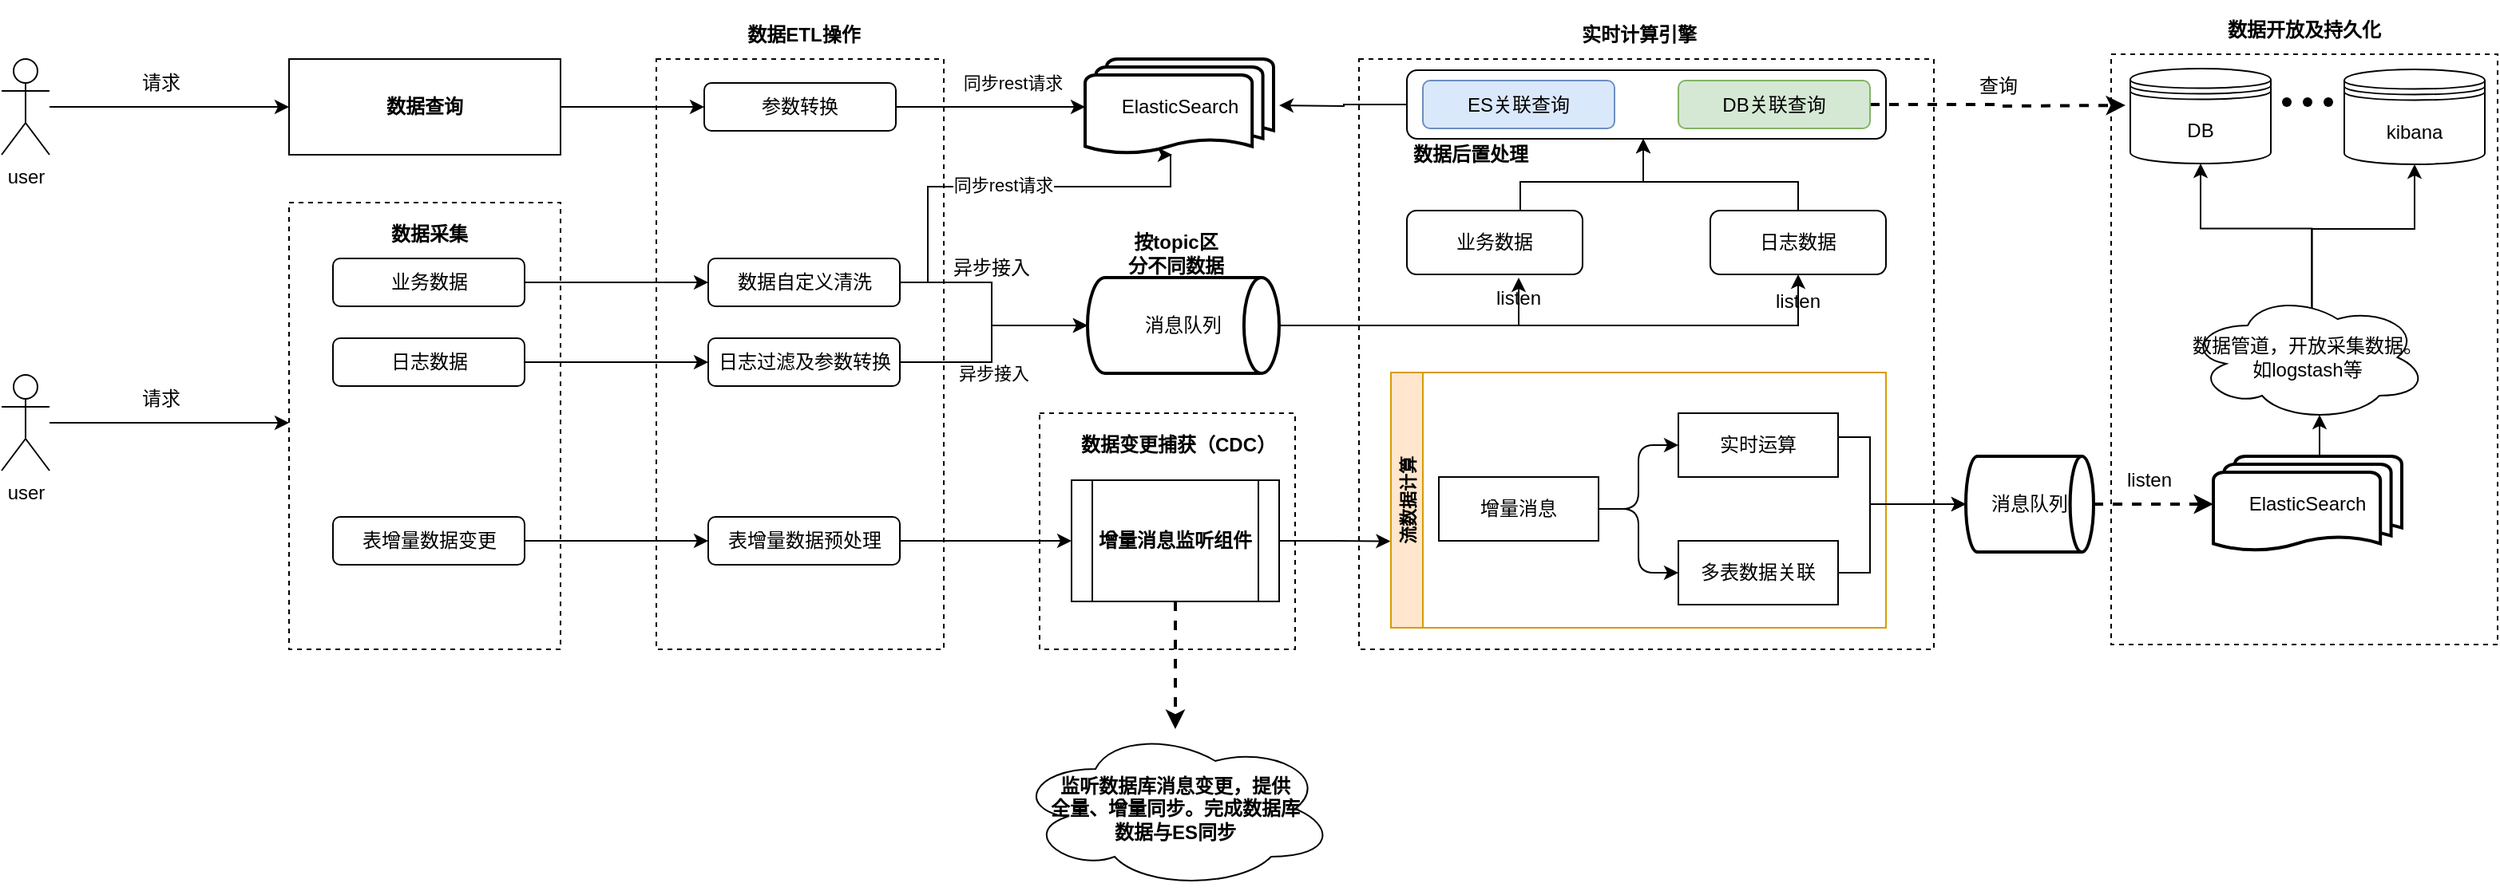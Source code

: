 <mxfile version="21.1.1" type="github">
  <diagram name="第 1 页" id="F1F1tczmCz8_vwdtoLMD">
    <mxGraphModel dx="2261" dy="700" grid="1" gridSize="10" guides="1" tooltips="1" connect="1" arrows="1" fold="1" page="1" pageScale="1" pageWidth="827" pageHeight="1169" math="0" shadow="0">
      <root>
        <mxCell id="0" />
        <mxCell id="1" parent="0" />
        <mxCell id="EhgFYe17gosKgeHCHdaY-163" value="" style="rounded=0;whiteSpace=wrap;html=1;dashed=1;" parent="1" vertex="1">
          <mxGeometry x="511" y="710" width="242" height="370" as="geometry" />
        </mxCell>
        <mxCell id="EhgFYe17gosKgeHCHdaY-107" value="" style="rounded=0;whiteSpace=wrap;html=1;dashed=1;" parent="1" vertex="1">
          <mxGeometry x="40" y="713" width="360" height="370" as="geometry" />
        </mxCell>
        <mxCell id="EhgFYe17gosKgeHCHdaY-90" value="" style="rounded=0;whiteSpace=wrap;html=1;dashed=1;" parent="1" vertex="1">
          <mxGeometry x="-160" y="935" width="160" height="148" as="geometry" />
        </mxCell>
        <mxCell id="EhgFYe17gosKgeHCHdaY-93" value="" style="rounded=0;whiteSpace=wrap;html=1;dashed=1;" parent="1" vertex="1">
          <mxGeometry x="-630" y="803" width="170" height="280" as="geometry" />
        </mxCell>
        <mxCell id="EhgFYe17gosKgeHCHdaY-73" value="" style="rounded=0;whiteSpace=wrap;html=1;dashed=1;" parent="1" vertex="1">
          <mxGeometry x="-400" y="713" width="180" height="370" as="geometry" />
        </mxCell>
        <mxCell id="EhgFYe17gosKgeHCHdaY-77" style="edgeStyle=orthogonalEdgeStyle;rounded=0;orthogonalLoop=1;jettySize=auto;html=1;exitX=1;exitY=0.5;exitDx=0;exitDy=0;entryX=0;entryY=0.5;entryDx=0;entryDy=0;" parent="1" source="EhgFYe17gosKgeHCHdaY-53" target="EhgFYe17gosKgeHCHdaY-75" edge="1">
          <mxGeometry relative="1" as="geometry" />
        </mxCell>
        <mxCell id="EhgFYe17gosKgeHCHdaY-53" value="&lt;b&gt;数据查询&lt;/b&gt;" style="rounded=0;whiteSpace=wrap;html=1;" parent="1" vertex="1">
          <mxGeometry x="-630" y="713" width="170" height="60" as="geometry" />
        </mxCell>
        <mxCell id="EhgFYe17gosKgeHCHdaY-55" value="&lt;b&gt;数据采集&lt;/b&gt;" style="text;html=1;strokeColor=none;fillColor=none;align=center;verticalAlign=middle;whiteSpace=wrap;rounded=0;" parent="1" vertex="1">
          <mxGeometry x="-582.5" y="808" width="80" height="30" as="geometry" />
        </mxCell>
        <mxCell id="EhgFYe17gosKgeHCHdaY-84" style="edgeStyle=orthogonalEdgeStyle;rounded=0;orthogonalLoop=1;jettySize=auto;html=1;exitX=1;exitY=0.5;exitDx=0;exitDy=0;entryX=0;entryY=0.5;entryDx=0;entryDy=0;" parent="1" source="EhgFYe17gosKgeHCHdaY-56" target="EhgFYe17gosKgeHCHdaY-82" edge="1">
          <mxGeometry relative="1" as="geometry" />
        </mxCell>
        <mxCell id="EhgFYe17gosKgeHCHdaY-56" value="表增量数据变更" style="rounded=1;whiteSpace=wrap;html=1;" parent="1" vertex="1">
          <mxGeometry x="-602.5" y="1000" width="120" height="30" as="geometry" />
        </mxCell>
        <mxCell id="EhgFYe17gosKgeHCHdaY-83" style="edgeStyle=orthogonalEdgeStyle;rounded=0;orthogonalLoop=1;jettySize=auto;html=1;exitX=1;exitY=0.5;exitDx=0;exitDy=0;entryX=0;entryY=0.5;entryDx=0;entryDy=0;" parent="1" source="EhgFYe17gosKgeHCHdaY-60" target="EhgFYe17gosKgeHCHdaY-79" edge="1">
          <mxGeometry relative="1" as="geometry" />
        </mxCell>
        <mxCell id="EhgFYe17gosKgeHCHdaY-60" value="日志数据" style="rounded=1;whiteSpace=wrap;html=1;" parent="1" vertex="1">
          <mxGeometry x="-602.5" y="888" width="120" height="30" as="geometry" />
        </mxCell>
        <mxCell id="EhgFYe17gosKgeHCHdaY-81" style="edgeStyle=orthogonalEdgeStyle;rounded=0;orthogonalLoop=1;jettySize=auto;html=1;exitX=1;exitY=0.5;exitDx=0;exitDy=0;entryX=0;entryY=0.5;entryDx=0;entryDy=0;" parent="1" source="EhgFYe17gosKgeHCHdaY-61" target="EhgFYe17gosKgeHCHdaY-80" edge="1">
          <mxGeometry relative="1" as="geometry" />
        </mxCell>
        <mxCell id="EhgFYe17gosKgeHCHdaY-61" value="业务数据" style="rounded=1;whiteSpace=wrap;html=1;" parent="1" vertex="1">
          <mxGeometry x="-602.5" y="838" width="120" height="30" as="geometry" />
        </mxCell>
        <mxCell id="EhgFYe17gosKgeHCHdaY-67" value="" style="edgeStyle=orthogonalEdgeStyle;rounded=0;orthogonalLoop=1;jettySize=auto;html=1;entryX=0;entryY=0.5;entryDx=0;entryDy=0;" parent="1" source="EhgFYe17gosKgeHCHdaY-63" target="EhgFYe17gosKgeHCHdaY-53" edge="1">
          <mxGeometry relative="1" as="geometry" />
        </mxCell>
        <mxCell id="EhgFYe17gosKgeHCHdaY-63" value="user" style="shape=umlActor;verticalLabelPosition=bottom;verticalAlign=top;html=1;outlineConnect=0;" parent="1" vertex="1">
          <mxGeometry x="-810" y="713" width="30" height="60" as="geometry" />
        </mxCell>
        <mxCell id="EhgFYe17gosKgeHCHdaY-71" value="" style="edgeStyle=orthogonalEdgeStyle;rounded=0;orthogonalLoop=1;jettySize=auto;html=1;" parent="1" source="EhgFYe17gosKgeHCHdaY-64" edge="1">
          <mxGeometry relative="1" as="geometry">
            <mxPoint x="-630" y="941" as="targetPoint" />
          </mxGeometry>
        </mxCell>
        <mxCell id="EhgFYe17gosKgeHCHdaY-64" value="user" style="shape=umlActor;verticalLabelPosition=bottom;verticalAlign=top;html=1;outlineConnect=0;" parent="1" vertex="1">
          <mxGeometry x="-810" y="911" width="30" height="60" as="geometry" />
        </mxCell>
        <mxCell id="EhgFYe17gosKgeHCHdaY-101" style="edgeStyle=orthogonalEdgeStyle;rounded=0;orthogonalLoop=1;jettySize=auto;html=1;exitX=1;exitY=0.5;exitDx=0;exitDy=0;entryX=0;entryY=0.5;entryDx=0;entryDy=0;entryPerimeter=0;" parent="1" source="EhgFYe17gosKgeHCHdaY-75" target="EhgFYe17gosKgeHCHdaY-99" edge="1">
          <mxGeometry relative="1" as="geometry" />
        </mxCell>
        <mxCell id="EhgFYe17gosKgeHCHdaY-102" value="同步rest请求" style="edgeLabel;html=1;align=center;verticalAlign=middle;resizable=0;points=[];" parent="EhgFYe17gosKgeHCHdaY-101" vertex="1" connectable="0">
          <mxGeometry x="-0.247" y="1" relative="1" as="geometry">
            <mxPoint x="28" y="-14" as="offset" />
          </mxGeometry>
        </mxCell>
        <mxCell id="EhgFYe17gosKgeHCHdaY-75" value="参数转换" style="rounded=1;whiteSpace=wrap;html=1;" parent="1" vertex="1">
          <mxGeometry x="-370" y="728" width="120" height="30" as="geometry" />
        </mxCell>
        <mxCell id="EhgFYe17gosKgeHCHdaY-78" value="&lt;b&gt;数据ETL操作&lt;/b&gt;" style="text;html=1;strokeColor=none;fillColor=none;align=center;verticalAlign=middle;whiteSpace=wrap;rounded=0;" parent="1" vertex="1">
          <mxGeometry x="-345" y="683" width="75" height="30" as="geometry" />
        </mxCell>
        <mxCell id="EhgFYe17gosKgeHCHdaY-87" style="edgeStyle=orthogonalEdgeStyle;rounded=0;orthogonalLoop=1;jettySize=auto;html=1;exitX=1;exitY=0.5;exitDx=0;exitDy=0;entryX=0;entryY=0.5;entryDx=0;entryDy=0;entryPerimeter=0;" parent="1" source="EhgFYe17gosKgeHCHdaY-79" target="EhgFYe17gosKgeHCHdaY-85" edge="1">
          <mxGeometry relative="1" as="geometry">
            <Array as="points">
              <mxPoint x="-190" y="903" />
              <mxPoint x="-190" y="880" />
            </Array>
          </mxGeometry>
        </mxCell>
        <mxCell id="EhgFYe17gosKgeHCHdaY-97" value="异步接入" style="edgeLabel;html=1;align=center;verticalAlign=middle;resizable=0;points=[];" parent="EhgFYe17gosKgeHCHdaY-87" vertex="1" connectable="0">
          <mxGeometry x="-0.234" y="-4" relative="1" as="geometry">
            <mxPoint x="4" y="3" as="offset" />
          </mxGeometry>
        </mxCell>
        <mxCell id="EhgFYe17gosKgeHCHdaY-79" value="日志过滤及参数转换" style="rounded=1;whiteSpace=wrap;html=1;" parent="1" vertex="1">
          <mxGeometry x="-367.5" y="888" width="120" height="30" as="geometry" />
        </mxCell>
        <mxCell id="EhgFYe17gosKgeHCHdaY-86" style="edgeStyle=orthogonalEdgeStyle;rounded=0;orthogonalLoop=1;jettySize=auto;html=1;exitX=1;exitY=0.5;exitDx=0;exitDy=0;entryX=0;entryY=0.5;entryDx=0;entryDy=0;entryPerimeter=0;" parent="1" source="EhgFYe17gosKgeHCHdaY-80" target="EhgFYe17gosKgeHCHdaY-85" edge="1">
          <mxGeometry relative="1" as="geometry">
            <Array as="points">
              <mxPoint x="-190" y="853" />
              <mxPoint x="-190" y="880" />
            </Array>
          </mxGeometry>
        </mxCell>
        <mxCell id="EhgFYe17gosKgeHCHdaY-103" style="edgeStyle=orthogonalEdgeStyle;rounded=0;orthogonalLoop=1;jettySize=auto;html=1;exitX=1;exitY=0.5;exitDx=0;exitDy=0;" parent="1" source="EhgFYe17gosKgeHCHdaY-80" edge="1">
          <mxGeometry relative="1" as="geometry">
            <mxPoint x="-77" y="773" as="targetPoint" />
            <Array as="points">
              <mxPoint x="-230" y="853" />
              <mxPoint x="-230" y="793" />
              <mxPoint x="-78" y="793" />
            </Array>
          </mxGeometry>
        </mxCell>
        <mxCell id="EhgFYe17gosKgeHCHdaY-104" value="同步rest请求" style="edgeLabel;html=1;align=center;verticalAlign=middle;resizable=0;points=[];" parent="EhgFYe17gosKgeHCHdaY-103" vertex="1" connectable="0">
          <mxGeometry x="-0.011" y="1" relative="1" as="geometry">
            <mxPoint as="offset" />
          </mxGeometry>
        </mxCell>
        <mxCell id="EhgFYe17gosKgeHCHdaY-80" value="数据自定义清洗" style="rounded=1;whiteSpace=wrap;html=1;" parent="1" vertex="1">
          <mxGeometry x="-367.5" y="838" width="120" height="30" as="geometry" />
        </mxCell>
        <mxCell id="EhgFYe17gosKgeHCHdaY-96" style="edgeStyle=orthogonalEdgeStyle;rounded=0;orthogonalLoop=1;jettySize=auto;html=1;exitX=1;exitY=0.5;exitDx=0;exitDy=0;entryX=0;entryY=0.5;entryDx=0;entryDy=0;" parent="1" source="EhgFYe17gosKgeHCHdaY-82" target="EhgFYe17gosKgeHCHdaY-91" edge="1">
          <mxGeometry relative="1" as="geometry" />
        </mxCell>
        <mxCell id="EhgFYe17gosKgeHCHdaY-82" value="表增量数据预处理" style="rounded=1;whiteSpace=wrap;html=1;" parent="1" vertex="1">
          <mxGeometry x="-367.5" y="1000" width="120" height="30" as="geometry" />
        </mxCell>
        <mxCell id="EhgFYe17gosKgeHCHdaY-118" style="edgeStyle=orthogonalEdgeStyle;rounded=0;orthogonalLoop=1;jettySize=auto;html=1;exitX=1;exitY=0.5;exitDx=0;exitDy=0;exitPerimeter=0;" parent="1" source="EhgFYe17gosKgeHCHdaY-85" edge="1">
          <mxGeometry relative="1" as="geometry">
            <mxPoint x="140" y="850" as="targetPoint" />
            <Array as="points">
              <mxPoint x="140" y="880" />
            </Array>
          </mxGeometry>
        </mxCell>
        <mxCell id="EhgFYe17gosKgeHCHdaY-119" style="edgeStyle=orthogonalEdgeStyle;rounded=0;orthogonalLoop=1;jettySize=auto;html=1;exitX=1;exitY=0.5;exitDx=0;exitDy=0;exitPerimeter=0;entryX=0.5;entryY=1;entryDx=0;entryDy=0;" parent="1" source="EhgFYe17gosKgeHCHdaY-85" target="EhgFYe17gosKgeHCHdaY-116" edge="1">
          <mxGeometry relative="1" as="geometry" />
        </mxCell>
        <mxCell id="EhgFYe17gosKgeHCHdaY-85" value="消息队列" style="strokeWidth=2;html=1;shape=mxgraph.flowchart.direct_data;whiteSpace=wrap;" parent="1" vertex="1">
          <mxGeometry x="-130" y="850" width="120" height="60" as="geometry" />
        </mxCell>
        <mxCell id="EhgFYe17gosKgeHCHdaY-88" value="&lt;b&gt;按topic区分不同数据&lt;/b&gt;" style="text;html=1;strokeColor=none;fillColor=none;align=center;verticalAlign=middle;whiteSpace=wrap;rounded=0;" parent="1" vertex="1">
          <mxGeometry x="-107.5" y="820" width="65" height="30" as="geometry" />
        </mxCell>
        <mxCell id="EhgFYe17gosKgeHCHdaY-111" style="edgeStyle=orthogonalEdgeStyle;rounded=0;orthogonalLoop=1;jettySize=auto;html=1;exitX=0.5;exitY=1;exitDx=0;exitDy=0;dashed=1;strokeWidth=2;" parent="1" source="EhgFYe17gosKgeHCHdaY-91" target="EhgFYe17gosKgeHCHdaY-110" edge="1">
          <mxGeometry relative="1" as="geometry">
            <mxPoint x="-75" y="1093" as="targetPoint" />
          </mxGeometry>
        </mxCell>
        <mxCell id="EhgFYe17gosKgeHCHdaY-140" style="edgeStyle=orthogonalEdgeStyle;rounded=0;orthogonalLoop=1;jettySize=auto;html=1;exitX=1;exitY=0.5;exitDx=0;exitDy=0;entryX=-0.001;entryY=0.661;entryDx=0;entryDy=0;entryPerimeter=0;" parent="1" source="EhgFYe17gosKgeHCHdaY-91" target="EhgFYe17gosKgeHCHdaY-126" edge="1">
          <mxGeometry relative="1" as="geometry" />
        </mxCell>
        <mxCell id="EhgFYe17gosKgeHCHdaY-91" value="&lt;b&gt;增量消息监听组件&lt;/b&gt;" style="shape=process;whiteSpace=wrap;html=1;backgroundOutline=1;" parent="1" vertex="1">
          <mxGeometry x="-140" y="977" width="130" height="76" as="geometry" />
        </mxCell>
        <mxCell id="EhgFYe17gosKgeHCHdaY-92" value="数据变更捕获（CDC）" style="text;html=1;strokeColor=none;fillColor=none;align=center;verticalAlign=middle;whiteSpace=wrap;rounded=0;fontStyle=1" parent="1" vertex="1">
          <mxGeometry x="-137.5" y="940" width="127.5" height="30" as="geometry" />
        </mxCell>
        <mxCell id="EhgFYe17gosKgeHCHdaY-99" value="ElasticSearch" style="strokeWidth=2;html=1;shape=mxgraph.flowchart.multi-document;whiteSpace=wrap;" parent="1" vertex="1">
          <mxGeometry x="-131.5" y="713" width="118" height="60" as="geometry" />
        </mxCell>
        <mxCell id="EhgFYe17gosKgeHCHdaY-106" value="异步接入" style="text;html=1;strokeColor=none;fillColor=none;align=center;verticalAlign=middle;whiteSpace=wrap;rounded=0;" parent="1" vertex="1">
          <mxGeometry x="-220" y="829" width="60" height="30" as="geometry" />
        </mxCell>
        <mxCell id="EhgFYe17gosKgeHCHdaY-149" style="edgeStyle=orthogonalEdgeStyle;rounded=0;orthogonalLoop=1;jettySize=auto;html=1;exitX=0;exitY=0.5;exitDx=0;exitDy=0;" parent="1" source="EhgFYe17gosKgeHCHdaY-108" edge="1">
          <mxGeometry relative="1" as="geometry">
            <mxPoint x="-10" y="742" as="targetPoint" />
          </mxGeometry>
        </mxCell>
        <mxCell id="EhgFYe17gosKgeHCHdaY-108" value="" style="rounded=1;whiteSpace=wrap;html=1;" parent="1" vertex="1">
          <mxGeometry x="70" y="720" width="300" height="43" as="geometry" />
        </mxCell>
        <mxCell id="EhgFYe17gosKgeHCHdaY-110" value="&lt;b&gt;监听数据库消息变更，提供&lt;br&gt;全量、增量同步。完成数据库&lt;br&gt;数据与ES同步&lt;/b&gt;" style="ellipse;shape=cloud;whiteSpace=wrap;html=1;" parent="1" vertex="1">
          <mxGeometry x="-175" y="1133" width="200" height="100" as="geometry" />
        </mxCell>
        <mxCell id="EhgFYe17gosKgeHCHdaY-137" style="edgeStyle=orthogonalEdgeStyle;rounded=0;orthogonalLoop=1;jettySize=auto;html=1;exitX=0.5;exitY=0;exitDx=0;exitDy=0;entryX=0.5;entryY=1;entryDx=0;entryDy=0;" parent="1" source="EhgFYe17gosKgeHCHdaY-113" edge="1">
          <mxGeometry relative="1" as="geometry">
            <mxPoint x="218" y="763" as="targetPoint" />
            <Array as="points">
              <mxPoint x="141" y="808" />
              <mxPoint x="141" y="790" />
              <mxPoint x="218" y="790" />
            </Array>
          </mxGeometry>
        </mxCell>
        <mxCell id="EhgFYe17gosKgeHCHdaY-113" value="业务数据" style="rounded=1;whiteSpace=wrap;html=1;" parent="1" vertex="1">
          <mxGeometry x="70" y="808" width="110" height="40" as="geometry" />
        </mxCell>
        <mxCell id="EhgFYe17gosKgeHCHdaY-139" style="edgeStyle=orthogonalEdgeStyle;rounded=0;orthogonalLoop=1;jettySize=auto;html=1;exitX=0.5;exitY=0;exitDx=0;exitDy=0;entryX=0.5;entryY=1;entryDx=0;entryDy=0;" parent="1" source="EhgFYe17gosKgeHCHdaY-116" edge="1">
          <mxGeometry relative="1" as="geometry">
            <mxPoint x="218" y="763" as="targetPoint" />
            <Array as="points">
              <mxPoint x="315" y="790" />
              <mxPoint x="218" y="790" />
            </Array>
          </mxGeometry>
        </mxCell>
        <mxCell id="EhgFYe17gosKgeHCHdaY-116" value="日志数据" style="rounded=1;whiteSpace=wrap;html=1;" parent="1" vertex="1">
          <mxGeometry x="260" y="808" width="110" height="40" as="geometry" />
        </mxCell>
        <mxCell id="EhgFYe17gosKgeHCHdaY-120" value="&lt;b&gt;实时计算引擎&lt;/b&gt;" style="text;html=1;strokeColor=none;fillColor=none;align=center;verticalAlign=middle;whiteSpace=wrap;rounded=0;" parent="1" vertex="1">
          <mxGeometry x="177.5" y="683" width="75" height="30" as="geometry" />
        </mxCell>
        <mxCell id="EhgFYe17gosKgeHCHdaY-122" value="listen" style="text;html=1;strokeColor=none;fillColor=none;align=center;verticalAlign=middle;whiteSpace=wrap;rounded=0;" parent="1" vertex="1">
          <mxGeometry x="285" y="850" width="60" height="30" as="geometry" />
        </mxCell>
        <mxCell id="EhgFYe17gosKgeHCHdaY-126" value="流数据计算" style="swimlane;startSize=20;horizontal=0;childLayout=treeLayout;horizontalTree=1;resizable=0;containerType=tree;fontSize=11;container=0;fillColor=#ffe6cc;strokeColor=#d79b00;" parent="1" vertex="1">
          <mxGeometry x="60" y="909.5" width="310" height="160" as="geometry" />
        </mxCell>
        <mxCell id="EhgFYe17gosKgeHCHdaY-127" value="增量消息" style="whiteSpace=wrap;html=1;" parent="1" vertex="1">
          <mxGeometry x="90" y="975" width="100" height="40" as="geometry" />
        </mxCell>
        <mxCell id="EhgFYe17gosKgeHCHdaY-172" style="edgeStyle=orthogonalEdgeStyle;rounded=0;orthogonalLoop=1;jettySize=auto;html=1;exitX=1;exitY=0.25;exitDx=0;exitDy=0;entryX=0;entryY=0.5;entryDx=0;entryDy=0;entryPerimeter=0;" parent="1" source="EhgFYe17gosKgeHCHdaY-128" target="EhgFYe17gosKgeHCHdaY-170" edge="1">
          <mxGeometry relative="1" as="geometry">
            <Array as="points">
              <mxPoint x="340" y="950" />
              <mxPoint x="360" y="950" />
              <mxPoint x="360" y="992" />
            </Array>
          </mxGeometry>
        </mxCell>
        <mxCell id="EhgFYe17gosKgeHCHdaY-128" value="实时运算" style="whiteSpace=wrap;html=1;" parent="1" vertex="1">
          <mxGeometry x="240" y="935" width="100" height="40" as="geometry" />
        </mxCell>
        <mxCell id="EhgFYe17gosKgeHCHdaY-129" value="" style="edgeStyle=elbowEdgeStyle;elbow=vertical;html=1;rounded=1;curved=0;sourcePerimeterSpacing=0;targetPerimeterSpacing=0;startSize=6;endSize=6;" parent="1" source="EhgFYe17gosKgeHCHdaY-127" target="EhgFYe17gosKgeHCHdaY-128" edge="1">
          <mxGeometry relative="1" as="geometry" />
        </mxCell>
        <mxCell id="EhgFYe17gosKgeHCHdaY-171" style="edgeStyle=orthogonalEdgeStyle;rounded=0;orthogonalLoop=1;jettySize=auto;html=1;exitX=1;exitY=0.5;exitDx=0;exitDy=0;entryX=0;entryY=0.5;entryDx=0;entryDy=0;entryPerimeter=0;" parent="1" source="EhgFYe17gosKgeHCHdaY-130" target="EhgFYe17gosKgeHCHdaY-170" edge="1">
          <mxGeometry relative="1" as="geometry">
            <Array as="points">
              <mxPoint x="360" y="1035" />
              <mxPoint x="360" y="992" />
            </Array>
          </mxGeometry>
        </mxCell>
        <mxCell id="EhgFYe17gosKgeHCHdaY-130" value="多表数据关联" style="whiteSpace=wrap;html=1;" parent="1" vertex="1">
          <mxGeometry x="240" y="1015" width="100" height="40" as="geometry" />
        </mxCell>
        <mxCell id="EhgFYe17gosKgeHCHdaY-131" value="" style="edgeStyle=elbowEdgeStyle;elbow=vertical;html=1;rounded=1;curved=0;sourcePerimeterSpacing=0;targetPerimeterSpacing=0;startSize=6;endSize=6;" parent="1" source="EhgFYe17gosKgeHCHdaY-127" target="EhgFYe17gosKgeHCHdaY-130" edge="1">
          <mxGeometry relative="1" as="geometry" />
        </mxCell>
        <mxCell id="EhgFYe17gosKgeHCHdaY-159" style="edgeStyle=orthogonalEdgeStyle;rounded=0;orthogonalLoop=1;jettySize=auto;html=1;exitX=0.5;exitY=0;exitDx=0;exitDy=0;exitPerimeter=0;entryX=0.55;entryY=0.95;entryDx=0;entryDy=0;entryPerimeter=0;" parent="1" source="EhgFYe17gosKgeHCHdaY-141" target="EhgFYe17gosKgeHCHdaY-150" edge="1">
          <mxGeometry relative="1" as="geometry" />
        </mxCell>
        <mxCell id="EhgFYe17gosKgeHCHdaY-141" value="ElasticSearch" style="strokeWidth=2;html=1;shape=mxgraph.flowchart.multi-document;whiteSpace=wrap;" parent="1" vertex="1">
          <mxGeometry x="575" y="962" width="118" height="60" as="geometry" />
        </mxCell>
        <mxCell id="EhgFYe17gosKgeHCHdaY-161" style="edgeStyle=orthogonalEdgeStyle;rounded=0;orthogonalLoop=1;jettySize=auto;html=1;exitX=0.518;exitY=0.121;exitDx=0;exitDy=0;exitPerimeter=0;" parent="1" source="EhgFYe17gosKgeHCHdaY-150" target="EhgFYe17gosKgeHCHdaY-153" edge="1">
          <mxGeometry relative="1" as="geometry" />
        </mxCell>
        <mxCell id="EhgFYe17gosKgeHCHdaY-162" style="edgeStyle=orthogonalEdgeStyle;rounded=0;orthogonalLoop=1;jettySize=auto;html=1;exitX=0.518;exitY=0.129;exitDx=0;exitDy=0;exitPerimeter=0;entryX=0.5;entryY=1;entryDx=0;entryDy=0;" parent="1" source="EhgFYe17gosKgeHCHdaY-150" target="EhgFYe17gosKgeHCHdaY-158" edge="1">
          <mxGeometry relative="1" as="geometry" />
        </mxCell>
        <mxCell id="EhgFYe17gosKgeHCHdaY-150" value="数据管道，开放采集数据。如logstash等" style="ellipse;shape=cloud;whiteSpace=wrap;html=1;" parent="1" vertex="1">
          <mxGeometry x="559" y="860" width="150" height="80" as="geometry" />
        </mxCell>
        <mxCell id="EhgFYe17gosKgeHCHdaY-153" value="DB" style="shape=datastore;whiteSpace=wrap;html=1;" parent="1" vertex="1">
          <mxGeometry x="523" y="719" width="88" height="59.5" as="geometry" />
        </mxCell>
        <mxCell id="EhgFYe17gosKgeHCHdaY-155" value="" style="shape=waypoint;sketch=0;fillStyle=solid;size=6;pointerEvents=1;points=[];fillColor=none;resizable=0;rotatable=0;perimeter=centerPerimeter;snapToPoint=1;" parent="1" vertex="1">
          <mxGeometry x="637" y="730" width="20" height="20" as="geometry" />
        </mxCell>
        <mxCell id="EhgFYe17gosKgeHCHdaY-156" value="" style="shape=waypoint;sketch=0;fillStyle=solid;size=6;pointerEvents=1;points=[];fillColor=none;resizable=0;rotatable=0;perimeter=centerPerimeter;snapToPoint=1;" parent="1" vertex="1">
          <mxGeometry x="624" y="730" width="20" height="20" as="geometry" />
        </mxCell>
        <mxCell id="EhgFYe17gosKgeHCHdaY-157" value="" style="shape=waypoint;sketch=0;fillStyle=solid;size=6;pointerEvents=1;points=[];fillColor=none;resizable=0;rotatable=0;perimeter=centerPerimeter;snapToPoint=1;" parent="1" vertex="1">
          <mxGeometry x="611" y="730" width="20" height="20" as="geometry" />
        </mxCell>
        <mxCell id="EhgFYe17gosKgeHCHdaY-158" value="kibana" style="shape=datastore;whiteSpace=wrap;html=1;" parent="1" vertex="1">
          <mxGeometry x="657" y="719.5" width="88" height="59.5" as="geometry" />
        </mxCell>
        <mxCell id="EhgFYe17gosKgeHCHdaY-164" value="&lt;p id=&quot;20230417003337-ht1p8pf&quot;&gt;数据开放及持久化&lt;/p&gt;" style="text;html=1;strokeColor=none;fillColor=none;align=center;verticalAlign=middle;whiteSpace=wrap;rounded=0;fontStyle=1" parent="1" vertex="1">
          <mxGeometry x="577" y="680" width="110" height="30" as="geometry" />
        </mxCell>
        <mxCell id="EhgFYe17gosKgeHCHdaY-166" value="请求" style="text;html=1;strokeColor=none;fillColor=none;align=center;verticalAlign=middle;whiteSpace=wrap;rounded=0;" parent="1" vertex="1">
          <mxGeometry x="-740" y="713" width="60" height="30" as="geometry" />
        </mxCell>
        <mxCell id="EhgFYe17gosKgeHCHdaY-167" value="请求" style="text;html=1;strokeColor=none;fillColor=none;align=center;verticalAlign=middle;whiteSpace=wrap;rounded=0;" parent="1" vertex="1">
          <mxGeometry x="-740" y="911" width="60" height="30" as="geometry" />
        </mxCell>
        <mxCell id="EhgFYe17gosKgeHCHdaY-173" style="edgeStyle=orthogonalEdgeStyle;rounded=0;orthogonalLoop=1;jettySize=auto;html=1;exitX=1;exitY=0.5;exitDx=0;exitDy=0;exitPerimeter=0;entryX=0;entryY=0.5;entryDx=0;entryDy=0;entryPerimeter=0;dashed=1;strokeWidth=2;" parent="1" source="EhgFYe17gosKgeHCHdaY-170" target="EhgFYe17gosKgeHCHdaY-141" edge="1">
          <mxGeometry relative="1" as="geometry" />
        </mxCell>
        <mxCell id="EhgFYe17gosKgeHCHdaY-170" value="消息队列" style="strokeWidth=2;html=1;shape=mxgraph.flowchart.direct_data;whiteSpace=wrap;" parent="1" vertex="1">
          <mxGeometry x="420" y="962" width="80" height="60" as="geometry" />
        </mxCell>
        <mxCell id="EhgFYe17gosKgeHCHdaY-174" value="listen" style="text;html=1;strokeColor=none;fillColor=none;align=center;verticalAlign=middle;whiteSpace=wrap;rounded=0;" parent="1" vertex="1">
          <mxGeometry x="505" y="962" width="60" height="30" as="geometry" />
        </mxCell>
        <mxCell id="kArv2RkH6kSaskJljryi-1" value="&lt;b&gt;数据后置处理&lt;/b&gt;" style="text;html=1;strokeColor=none;fillColor=none;align=center;verticalAlign=middle;whiteSpace=wrap;rounded=0;" vertex="1" parent="1">
          <mxGeometry x="60" y="758" width="100" height="30" as="geometry" />
        </mxCell>
        <mxCell id="kArv2RkH6kSaskJljryi-7" value="listen" style="text;html=1;strokeColor=none;fillColor=none;align=center;verticalAlign=middle;whiteSpace=wrap;rounded=0;" vertex="1" parent="1">
          <mxGeometry x="110" y="848" width="60" height="30" as="geometry" />
        </mxCell>
        <mxCell id="kArv2RkH6kSaskJljryi-9" value="ES关联查询" style="rounded=1;whiteSpace=wrap;html=1;fillColor=#dae8fc;strokeColor=#6c8ebf;" vertex="1" parent="1">
          <mxGeometry x="80" y="726.5" width="120" height="30" as="geometry" />
        </mxCell>
        <mxCell id="kArv2RkH6kSaskJljryi-14" style="edgeStyle=orthogonalEdgeStyle;rounded=0;orthogonalLoop=1;jettySize=auto;html=1;exitX=1;exitY=0.5;exitDx=0;exitDy=0;dashed=1;strokeWidth=2;" edge="1" parent="1" source="kArv2RkH6kSaskJljryi-11">
          <mxGeometry relative="1" as="geometry">
            <mxPoint x="520" y="742" as="targetPoint" />
          </mxGeometry>
        </mxCell>
        <mxCell id="kArv2RkH6kSaskJljryi-11" value="DB关联查询" style="rounded=1;whiteSpace=wrap;html=1;fillColor=#d5e8d4;strokeColor=#82b366;" vertex="1" parent="1">
          <mxGeometry x="240" y="726.5" width="120" height="30" as="geometry" />
        </mxCell>
        <mxCell id="kArv2RkH6kSaskJljryi-15" value="查询" style="text;html=1;align=center;verticalAlign=middle;resizable=0;points=[];autosize=1;strokeColor=none;fillColor=none;" vertex="1" parent="1">
          <mxGeometry x="415" y="715" width="50" height="30" as="geometry" />
        </mxCell>
      </root>
    </mxGraphModel>
  </diagram>
</mxfile>
